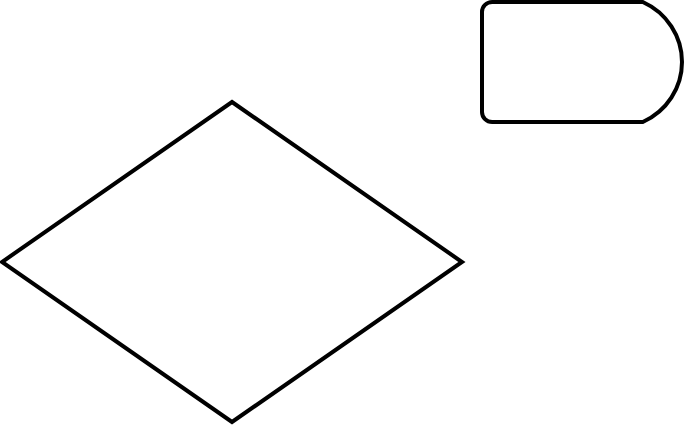 <mxfile version="16.4.5" type="github">
  <diagram id="uhoWUwZyKZoqXNYIa9A2" name="Page-1">
    <mxGraphModel dx="1038" dy="489" grid="1" gridSize="10" guides="1" tooltips="1" connect="1" arrows="1" fold="1" page="1" pageScale="1" pageWidth="850" pageHeight="1100" math="0" shadow="0">
      <root>
        <mxCell id="0" />
        <mxCell id="1" parent="0" />
        <mxCell id="VMeUhKPzTGSy4yfRpDkg-1" value="" style="strokeWidth=2;html=1;shape=mxgraph.flowchart.decision;whiteSpace=wrap;" parent="1" vertex="1">
          <mxGeometry x="240" y="140" width="230" height="160" as="geometry" />
        </mxCell>
        <mxCell id="xaJ-hqk3EbREp_Duxdvq-1" value="" style="strokeWidth=2;html=1;shape=mxgraph.flowchart.delay;whiteSpace=wrap;" vertex="1" parent="1">
          <mxGeometry x="480" y="90" width="100" height="60" as="geometry" />
        </mxCell>
      </root>
    </mxGraphModel>
  </diagram>
</mxfile>
